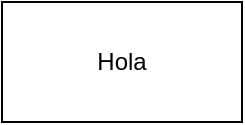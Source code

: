 <mxfile version="13.1.14" type="github">
  <diagram id="3B7KR5nIhIzDDPBki6IZ" name="Página-1">
    <mxGraphModel dx="868" dy="467" grid="1" gridSize="10" guides="1" tooltips="1" connect="1" arrows="1" fold="1" page="1" pageScale="1" pageWidth="827" pageHeight="1169" math="0" shadow="0">
      <root>
        <mxCell id="0" />
        <mxCell id="1" parent="0" />
        <mxCell id="_vf7DDkOJKvhrJONrcLZ-1" value="Hola" style="rounded=0;whiteSpace=wrap;html=1;" parent="1" vertex="1">
          <mxGeometry x="354" y="80" width="120" height="60" as="geometry" />
        </mxCell>
      </root>
    </mxGraphModel>
  </diagram>
</mxfile>
